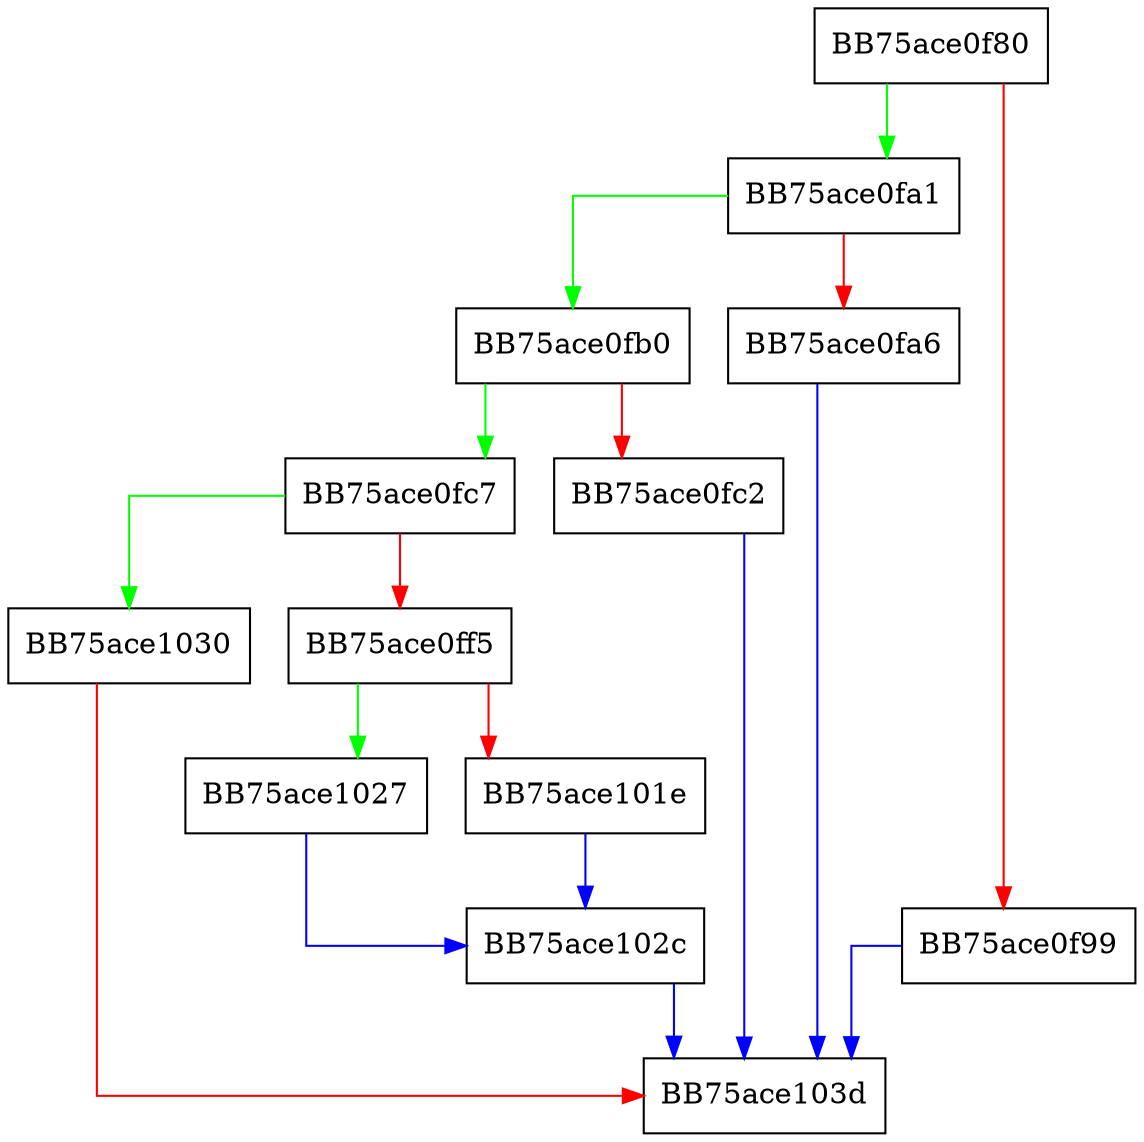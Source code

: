 digraph PFAC_AMS_init {
  node [shape="box"];
  graph [splines=ortho];
  BB75ace0f80 -> BB75ace0fa1 [color="green"];
  BB75ace0f80 -> BB75ace0f99 [color="red"];
  BB75ace0f99 -> BB75ace103d [color="blue"];
  BB75ace0fa1 -> BB75ace0fb0 [color="green"];
  BB75ace0fa1 -> BB75ace0fa6 [color="red"];
  BB75ace0fa6 -> BB75ace103d [color="blue"];
  BB75ace0fb0 -> BB75ace0fc7 [color="green"];
  BB75ace0fb0 -> BB75ace0fc2 [color="red"];
  BB75ace0fc2 -> BB75ace103d [color="blue"];
  BB75ace0fc7 -> BB75ace1030 [color="green"];
  BB75ace0fc7 -> BB75ace0ff5 [color="red"];
  BB75ace0ff5 -> BB75ace1027 [color="green"];
  BB75ace0ff5 -> BB75ace101e [color="red"];
  BB75ace101e -> BB75ace102c [color="blue"];
  BB75ace1027 -> BB75ace102c [color="blue"];
  BB75ace102c -> BB75ace103d [color="blue"];
  BB75ace1030 -> BB75ace103d [color="red"];
}